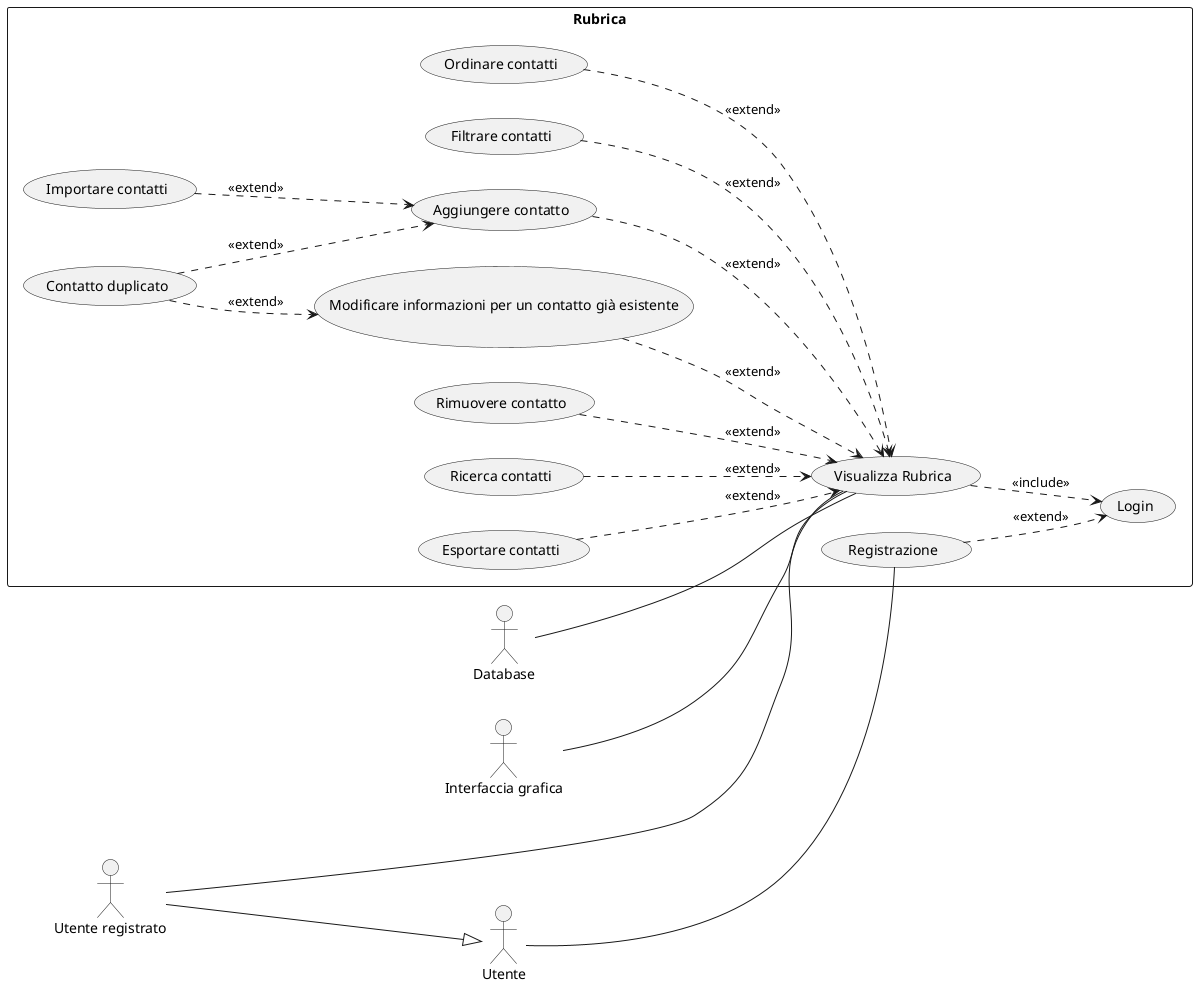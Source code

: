 @startuml
left to right direction
actor Utente as u
actor "Utente registrato" as ur
actor "Database" as db
actor "Interfaccia grafica" as gui
rectangle Rubrica{
    usecase "Visualizza Rubrica" as vr
    usecase "Registrazione" as reg
    usecase "Login" as log
    usecase "Aggiungere contatto" as agg
    usecase "Rimuovere contatto" as rim
    usecase "Modificare informazioni per un contatto già esistente" as mod
    usecase "Ricerca contatti" as ric
    usecase "Importare contatti" as imp
    usecase "Esportare contatti" as esp
    usecase "Ordinare contatti" as ord
    usecase "Filtrare contatti" as fil
    usecase "Contatto duplicato" as cont
}

u--reg

ur--vr

db--vr

gui--vr

ur --|>u



reg ..>log: <<extend>>
vr ..>log: <<include>>
agg ..>vr: <<extend>>
rim ..>vr: <<extend>>
mod ..>vr: <<extend>>
ric ..>vr: <<extend>>
imp ..>agg: <<extend>>
esp ..>vr: <<extend>>
fil ..>vr: <<extend>>
ord ..>vr: <<extend>>
cont ..>agg: <<extend>>
cont ..>mod: <<extend>>




@enduml
